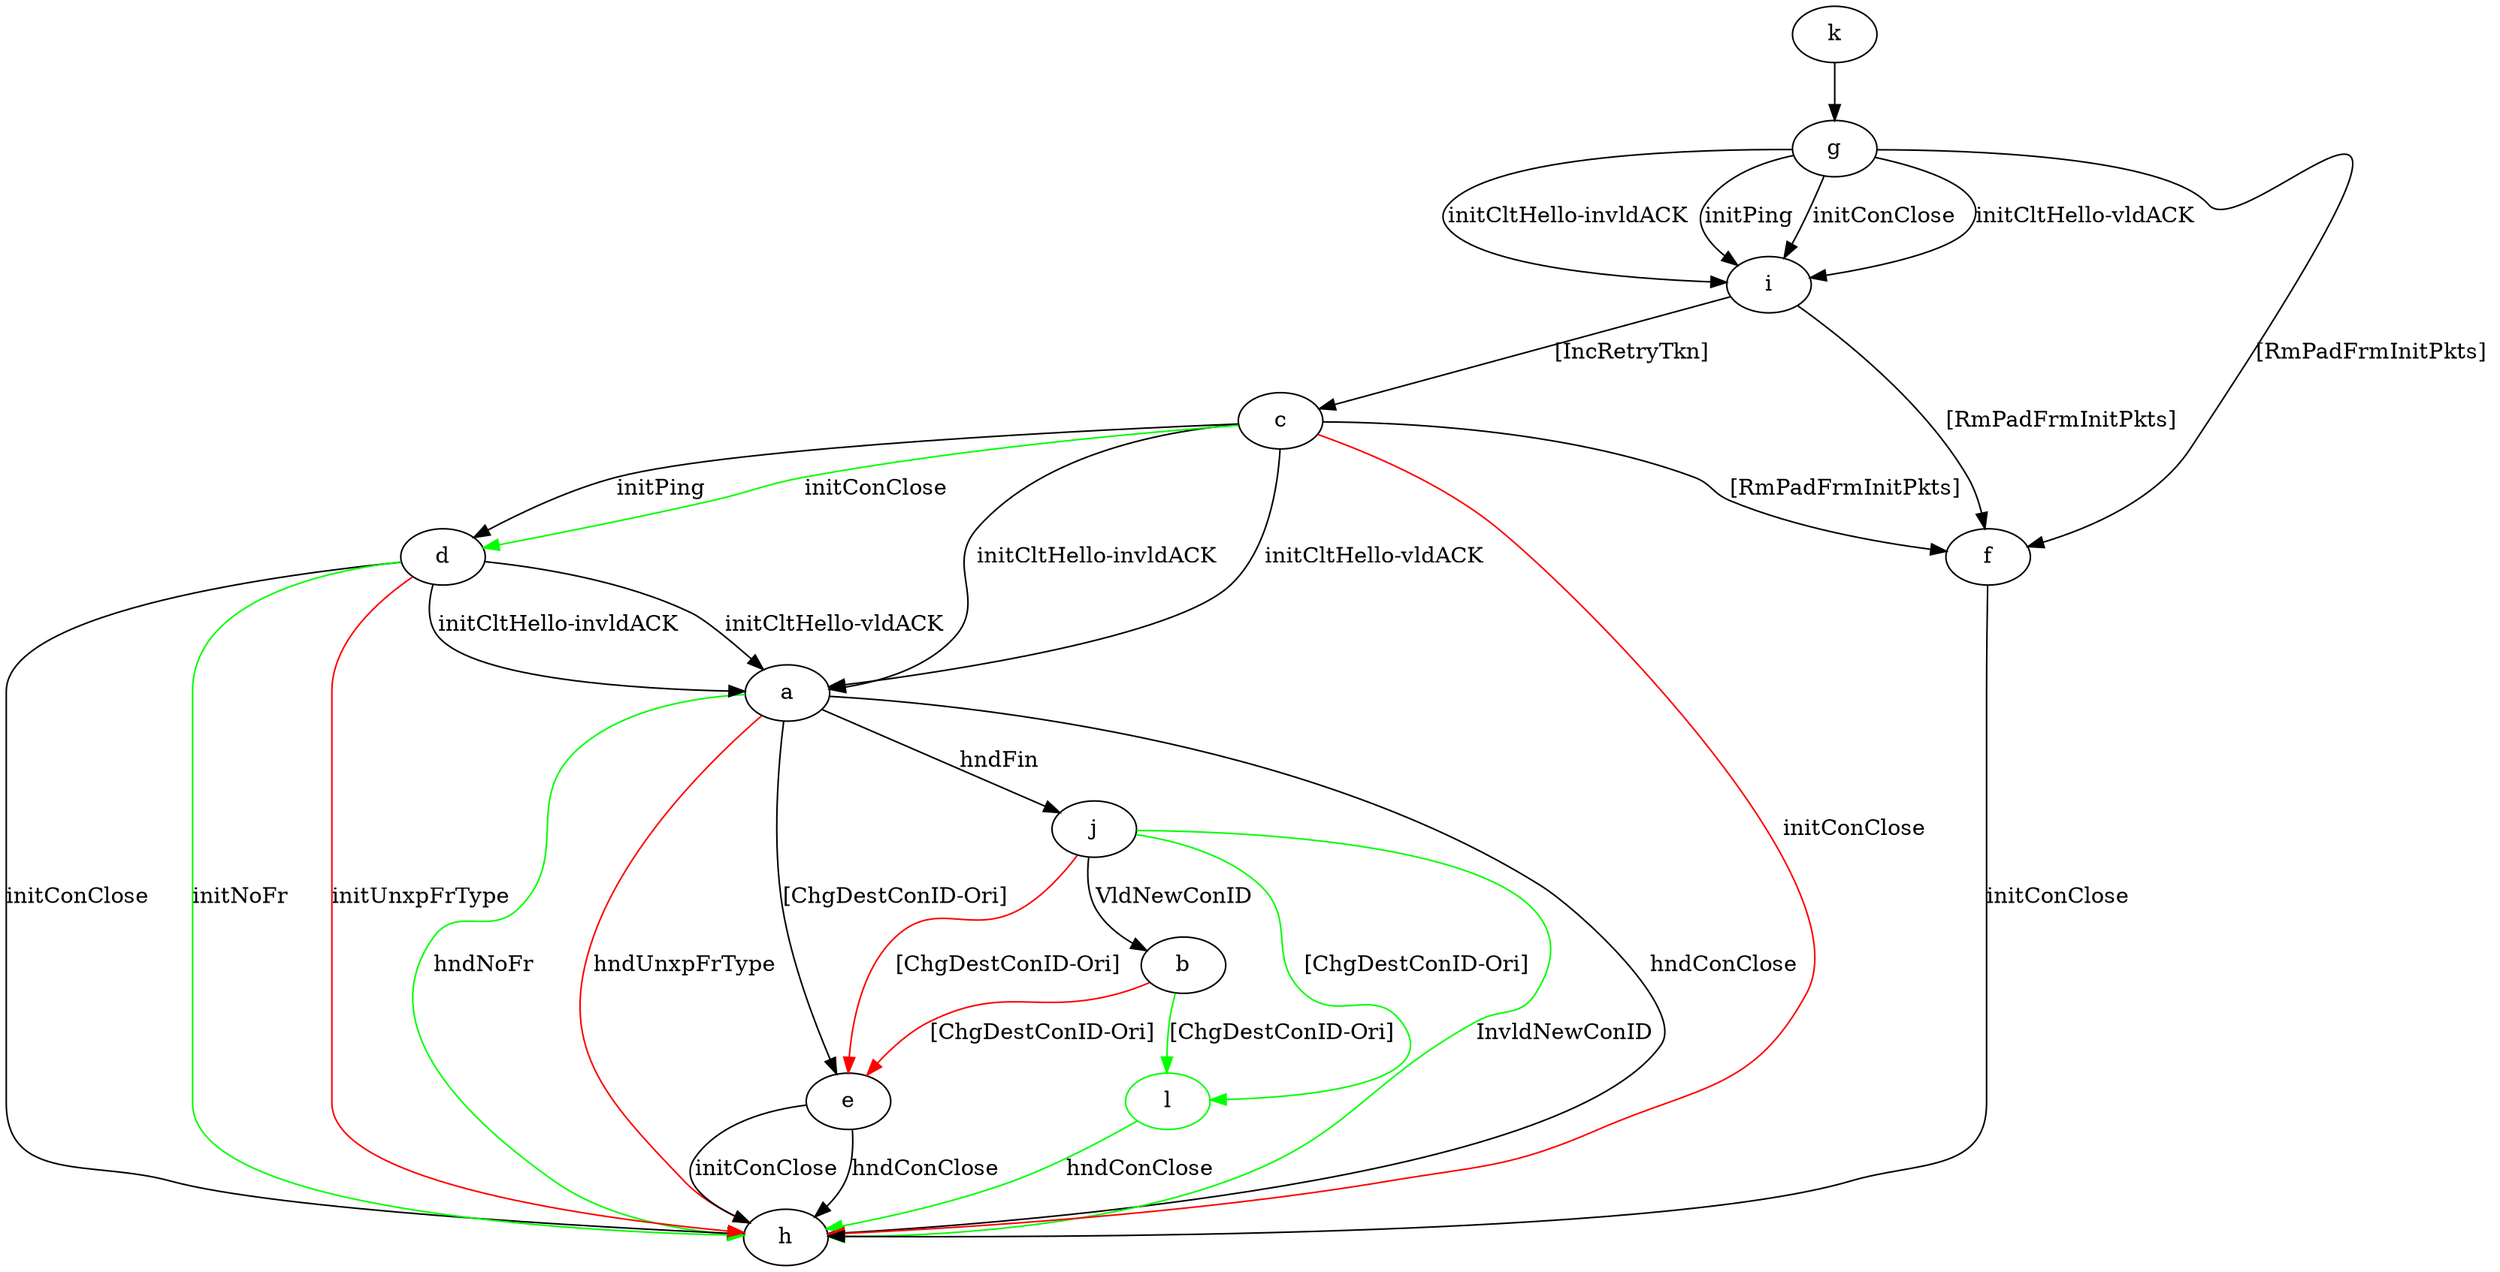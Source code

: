 digraph "" {
	a -> e	[key=0,
		label="[ChgDestConID-Ori] "];
	a -> h	[key=0,
		label="hndConClose "];
	a -> h	[key=1,
		color=green,
		label="hndNoFr "];
	a -> h	[key=2,
		color=red,
		label="hndUnxpFrType "];
	a -> j	[key=0,
		label="hndFin "];
	b -> e	[key=0,
		color=red,
		label="[ChgDestConID-Ori] "];
	l	[color=green];
	b -> l	[key=0,
		color=green,
		label="[ChgDestConID-Ori] "];
	c -> a	[key=0,
		label="initCltHello-vldACK "];
	c -> a	[key=1,
		label="initCltHello-invldACK "];
	c -> d	[key=0,
		label="initPing "];
	c -> d	[key=1,
		color=green,
		label="initConClose "];
	c -> f	[key=0,
		label="[RmPadFrmInitPkts] "];
	c -> h	[key=0,
		color=red,
		label="initConClose "];
	d -> a	[key=0,
		label="initCltHello-vldACK "];
	d -> a	[key=1,
		label="initCltHello-invldACK "];
	d -> h	[key=0,
		label="initConClose "];
	d -> h	[key=1,
		color=green,
		label="initNoFr "];
	d -> h	[key=2,
		color=red,
		label="initUnxpFrType "];
	e -> h	[key=0,
		label="initConClose "];
	e -> h	[key=1,
		label="hndConClose "];
	f -> h	[key=0,
		label="initConClose "];
	g -> f	[key=0,
		label="[RmPadFrmInitPkts] "];
	g -> i	[key=0,
		label="initPing "];
	g -> i	[key=1,
		label="initConClose "];
	g -> i	[key=2,
		label="initCltHello-vldACK "];
	g -> i	[key=3,
		label="initCltHello-invldACK "];
	i -> c	[key=0,
		label="[IncRetryTkn] "];
	i -> f	[key=0,
		label="[RmPadFrmInitPkts] "];
	j -> b	[key=0,
		label="VldNewConID "];
	j -> e	[key=0,
		color=red,
		label="[ChgDestConID-Ori] "];
	j -> h	[key=0,
		color=green,
		label="InvldNewConID "];
	j -> l	[key=0,
		color=green,
		label="[ChgDestConID-Ori] "];
	k -> g	[key=0];
	l -> h	[key=0,
		color=green,
		label="hndConClose "];
}
